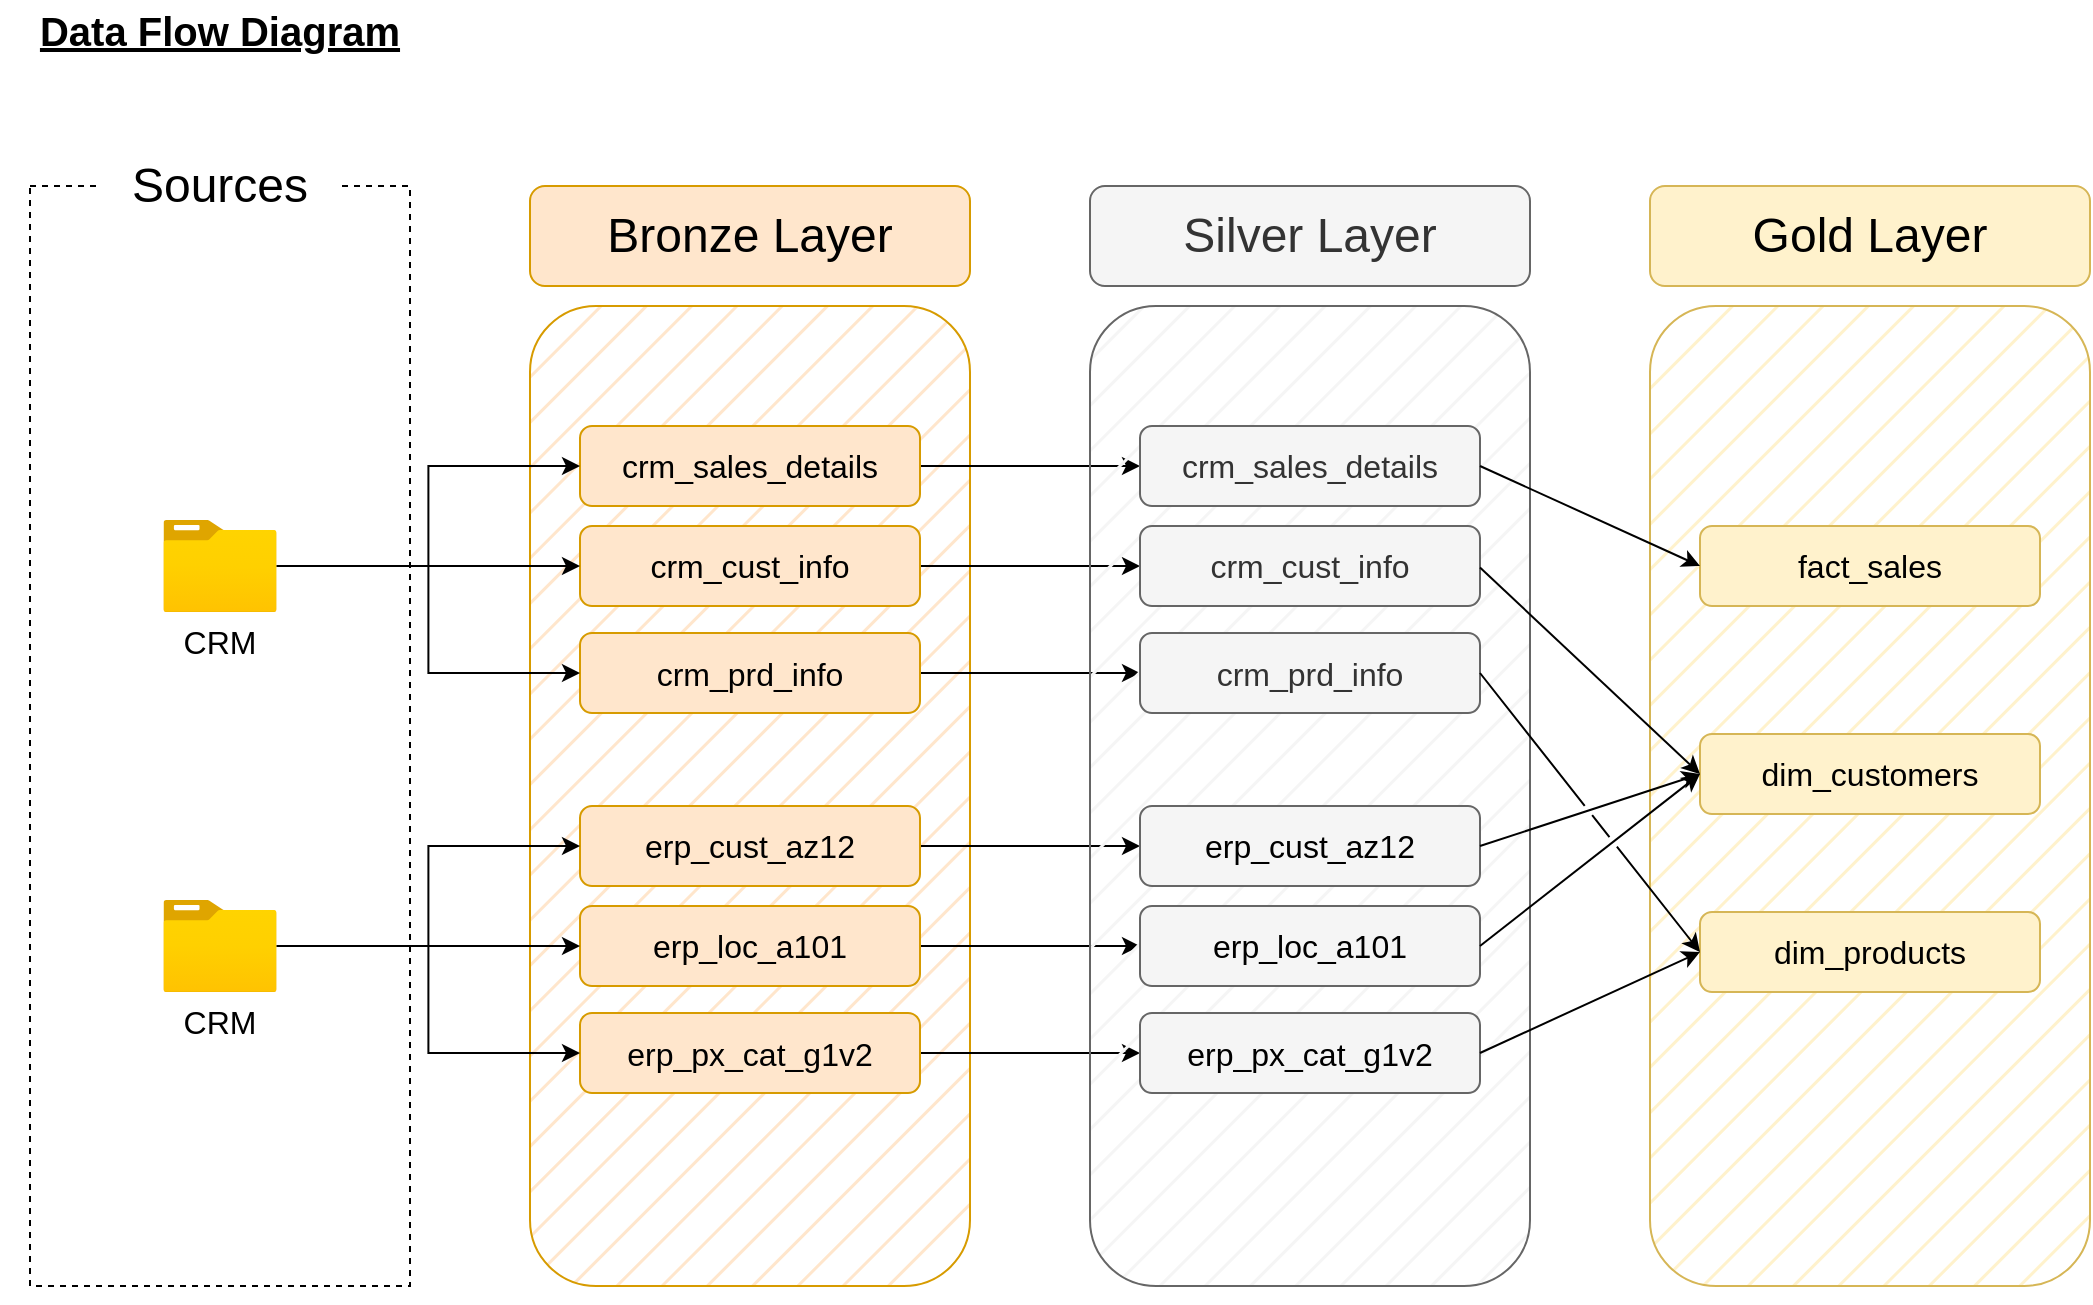 <mxfile version="26.0.9">
  <diagram id="sq3pNTD0vdpINx74vJhB" name="Page-1">
    <mxGraphModel dx="1114" dy="999" grid="1" gridSize="10" guides="1" tooltips="1" connect="1" arrows="1" fold="1" page="1" pageScale="1" pageWidth="1169" pageHeight="827" math="0" shadow="0">
      <root>
        <mxCell id="0" />
        <mxCell id="1" parent="0" />
        <mxCell id="TxJQDLYJsaL1yWCamA7V-2" value="" style="rounded=0;whiteSpace=wrap;html=1;fillStyle=hatch;dashed=1;" parent="1" vertex="1">
          <mxGeometry x="70" y="153" width="190" height="550" as="geometry" />
        </mxCell>
        <mxCell id="TxJQDLYJsaL1yWCamA7V-3" value="Sources" style="rounded=1;whiteSpace=wrap;html=1;fillStyle=auto;strokeColor=none;fontSize=24;" parent="1" vertex="1">
          <mxGeometry x="105" y="123" width="120" height="60" as="geometry" />
        </mxCell>
        <mxCell id="TxJQDLYJsaL1yWCamA7V-4" value="Bronze Layer" style="rounded=1;whiteSpace=wrap;html=1;fillColor=#ffe6cc;strokeColor=#d79b00;fontSize=24;" parent="1" vertex="1">
          <mxGeometry x="320" y="153" width="220" height="50" as="geometry" />
        </mxCell>
        <mxCell id="TxJQDLYJsaL1yWCamA7V-5" value="" style="rounded=1;whiteSpace=wrap;html=1;fillStyle=hatch;fillColor=#ffe6cc;strokeColor=#d79b00;" parent="1" vertex="1">
          <mxGeometry x="320" y="213" width="220" height="490" as="geometry" />
        </mxCell>
        <mxCell id="PGuWjC2bMHtSwCkBJZqt-11" style="edgeStyle=orthogonalEdgeStyle;rounded=0;orthogonalLoop=1;jettySize=auto;html=1;exitX=1;exitY=0.5;exitDx=0;exitDy=0;" parent="1" source="TxJQDLYJsaL1yWCamA7V-6" target="PGuWjC2bMHtSwCkBJZqt-3" edge="1">
          <mxGeometry relative="1" as="geometry" />
        </mxCell>
        <mxCell id="TxJQDLYJsaL1yWCamA7V-6" value="crm_sales_details" style="rounded=1;whiteSpace=wrap;html=1;fillColor=#ffe6cc;strokeColor=#d79b00;fontSize=16;" parent="1" vertex="1">
          <mxGeometry x="345" y="273" width="170" height="40" as="geometry" />
        </mxCell>
        <mxCell id="PGuWjC2bMHtSwCkBJZqt-12" style="edgeStyle=orthogonalEdgeStyle;rounded=0;orthogonalLoop=1;jettySize=auto;html=1;exitX=1;exitY=0.5;exitDx=0;exitDy=0;entryX=0;entryY=0.5;entryDx=0;entryDy=0;" parent="1" source="TxJQDLYJsaL1yWCamA7V-7" target="PGuWjC2bMHtSwCkBJZqt-4" edge="1">
          <mxGeometry relative="1" as="geometry" />
        </mxCell>
        <mxCell id="TxJQDLYJsaL1yWCamA7V-7" value="crm_cust_info" style="rounded=1;whiteSpace=wrap;html=1;fillColor=#ffe6cc;strokeColor=#d79b00;fontSize=16;" parent="1" vertex="1">
          <mxGeometry x="345" y="323" width="170" height="40" as="geometry" />
        </mxCell>
        <mxCell id="PGuWjC2bMHtSwCkBJZqt-13" style="edgeStyle=orthogonalEdgeStyle;rounded=0;orthogonalLoop=1;jettySize=auto;html=1;exitX=1;exitY=0.5;exitDx=0;exitDy=0;entryX=0;entryY=0.5;entryDx=0;entryDy=0;" parent="1" source="TxJQDLYJsaL1yWCamA7V-8" target="PGuWjC2bMHtSwCkBJZqt-5" edge="1">
          <mxGeometry relative="1" as="geometry" />
        </mxCell>
        <mxCell id="TxJQDLYJsaL1yWCamA7V-8" value="crm_prd_info" style="rounded=1;whiteSpace=wrap;html=1;fillColor=#ffe6cc;strokeColor=#d79b00;fontSize=16;" parent="1" vertex="1">
          <mxGeometry x="345" y="376.5" width="170" height="40" as="geometry" />
        </mxCell>
        <mxCell id="TxJQDLYJsaL1yWCamA7V-30" style="edgeStyle=orthogonalEdgeStyle;rounded=0;orthogonalLoop=1;jettySize=auto;html=1;entryX=0;entryY=0.5;entryDx=0;entryDy=0;" parent="1" source="TxJQDLYJsaL1yWCamA7V-9" target="TxJQDLYJsaL1yWCamA7V-6" edge="1">
          <mxGeometry relative="1" as="geometry" />
        </mxCell>
        <mxCell id="TxJQDLYJsaL1yWCamA7V-32" style="edgeStyle=orthogonalEdgeStyle;rounded=0;orthogonalLoop=1;jettySize=auto;html=1;entryX=0;entryY=0.5;entryDx=0;entryDy=0;" parent="1" source="TxJQDLYJsaL1yWCamA7V-9" target="TxJQDLYJsaL1yWCamA7V-7" edge="1">
          <mxGeometry relative="1" as="geometry" />
        </mxCell>
        <mxCell id="TxJQDLYJsaL1yWCamA7V-33" style="edgeStyle=orthogonalEdgeStyle;rounded=0;orthogonalLoop=1;jettySize=auto;html=1;entryX=0;entryY=0.5;entryDx=0;entryDy=0;" parent="1" source="TxJQDLYJsaL1yWCamA7V-9" target="TxJQDLYJsaL1yWCamA7V-8" edge="1">
          <mxGeometry relative="1" as="geometry" />
        </mxCell>
        <mxCell id="TxJQDLYJsaL1yWCamA7V-9" value="" style="image;aspect=fixed;html=1;points=[];align=center;fontSize=12;image=img/lib/azure2/general/Folder_Blank.svg;" parent="1" vertex="1">
          <mxGeometry x="136.66" y="320" width="56.68" height="46" as="geometry" />
        </mxCell>
        <mxCell id="TxJQDLYJsaL1yWCamA7V-10" value="CRM" style="text;html=1;align=center;verticalAlign=middle;whiteSpace=wrap;rounded=0;fontSize=16;" parent="1" vertex="1">
          <mxGeometry x="135" y="366" width="60" height="30" as="geometry" />
        </mxCell>
        <mxCell id="PGuWjC2bMHtSwCkBJZqt-14" style="edgeStyle=orthogonalEdgeStyle;rounded=0;orthogonalLoop=1;jettySize=auto;html=1;exitX=1;exitY=0.5;exitDx=0;exitDy=0;" parent="1" source="TxJQDLYJsaL1yWCamA7V-34" target="PGuWjC2bMHtSwCkBJZqt-6" edge="1">
          <mxGeometry relative="1" as="geometry" />
        </mxCell>
        <mxCell id="TxJQDLYJsaL1yWCamA7V-34" value="erp_cust_az12" style="rounded=1;whiteSpace=wrap;html=1;fillColor=#ffe6cc;strokeColor=#d79b00;fontSize=16;" parent="1" vertex="1">
          <mxGeometry x="345" y="463" width="170" height="40" as="geometry" />
        </mxCell>
        <mxCell id="PGuWjC2bMHtSwCkBJZqt-15" style="edgeStyle=orthogonalEdgeStyle;rounded=0;orthogonalLoop=1;jettySize=auto;html=1;exitX=1;exitY=0.5;exitDx=0;exitDy=0;" parent="1" source="TxJQDLYJsaL1yWCamA7V-35" target="PGuWjC2bMHtSwCkBJZqt-7" edge="1">
          <mxGeometry relative="1" as="geometry" />
        </mxCell>
        <mxCell id="TxJQDLYJsaL1yWCamA7V-35" value="erp_loc_a101" style="rounded=1;whiteSpace=wrap;html=1;fillColor=#ffe6cc;strokeColor=#d79b00;fontSize=16;" parent="1" vertex="1">
          <mxGeometry x="345" y="513" width="170" height="40" as="geometry" />
        </mxCell>
        <mxCell id="PGuWjC2bMHtSwCkBJZqt-16" style="edgeStyle=orthogonalEdgeStyle;rounded=0;orthogonalLoop=1;jettySize=auto;html=1;exitX=1;exitY=0.5;exitDx=0;exitDy=0;entryX=0;entryY=0.5;entryDx=0;entryDy=0;" parent="1" source="TxJQDLYJsaL1yWCamA7V-36" target="PGuWjC2bMHtSwCkBJZqt-8" edge="1">
          <mxGeometry relative="1" as="geometry" />
        </mxCell>
        <mxCell id="TxJQDLYJsaL1yWCamA7V-36" value="erp_px_cat_g1v2" style="rounded=1;whiteSpace=wrap;html=1;fillColor=#ffe6cc;strokeColor=#d79b00;fontSize=16;" parent="1" vertex="1">
          <mxGeometry x="345" y="566.5" width="170" height="40" as="geometry" />
        </mxCell>
        <mxCell id="TxJQDLYJsaL1yWCamA7V-37" style="edgeStyle=orthogonalEdgeStyle;rounded=0;orthogonalLoop=1;jettySize=auto;html=1;entryX=0;entryY=0.5;entryDx=0;entryDy=0;" parent="1" source="TxJQDLYJsaL1yWCamA7V-40" target="TxJQDLYJsaL1yWCamA7V-34" edge="1">
          <mxGeometry relative="1" as="geometry" />
        </mxCell>
        <mxCell id="TxJQDLYJsaL1yWCamA7V-38" style="edgeStyle=orthogonalEdgeStyle;rounded=0;orthogonalLoop=1;jettySize=auto;html=1;entryX=0;entryY=0.5;entryDx=0;entryDy=0;" parent="1" source="TxJQDLYJsaL1yWCamA7V-40" target="TxJQDLYJsaL1yWCamA7V-35" edge="1">
          <mxGeometry relative="1" as="geometry" />
        </mxCell>
        <mxCell id="TxJQDLYJsaL1yWCamA7V-39" style="edgeStyle=orthogonalEdgeStyle;rounded=0;orthogonalLoop=1;jettySize=auto;html=1;entryX=0;entryY=0.5;entryDx=0;entryDy=0;" parent="1" source="TxJQDLYJsaL1yWCamA7V-40" target="TxJQDLYJsaL1yWCamA7V-36" edge="1">
          <mxGeometry relative="1" as="geometry" />
        </mxCell>
        <mxCell id="TxJQDLYJsaL1yWCamA7V-40" value="" style="image;aspect=fixed;html=1;points=[];align=center;fontSize=12;image=img/lib/azure2/general/Folder_Blank.svg;" parent="1" vertex="1">
          <mxGeometry x="136.66" y="510" width="56.68" height="46" as="geometry" />
        </mxCell>
        <mxCell id="TxJQDLYJsaL1yWCamA7V-41" value="CRM" style="text;html=1;align=center;verticalAlign=middle;whiteSpace=wrap;rounded=0;fontSize=16;" parent="1" vertex="1">
          <mxGeometry x="135" y="556" width="60" height="30" as="geometry" />
        </mxCell>
        <mxCell id="TxJQDLYJsaL1yWCamA7V-43" style="edgeStyle=orthogonalEdgeStyle;rounded=0;orthogonalLoop=1;jettySize=auto;html=1;exitX=0.5;exitY=1;exitDx=0;exitDy=0;" parent="1" source="TxJQDLYJsaL1yWCamA7V-5" target="TxJQDLYJsaL1yWCamA7V-5" edge="1">
          <mxGeometry relative="1" as="geometry" />
        </mxCell>
        <mxCell id="TxJQDLYJsaL1yWCamA7V-44" style="edgeStyle=orthogonalEdgeStyle;rounded=0;orthogonalLoop=1;jettySize=auto;html=1;exitX=0.5;exitY=1;exitDx=0;exitDy=0;" parent="1" source="TxJQDLYJsaL1yWCamA7V-5" target="TxJQDLYJsaL1yWCamA7V-5" edge="1">
          <mxGeometry relative="1" as="geometry" />
        </mxCell>
        <mxCell id="PGuWjC2bMHtSwCkBJZqt-1" value="Silver Layer" style="rounded=1;whiteSpace=wrap;html=1;fillColor=#f5f5f5;strokeColor=#666666;fontSize=24;fontColor=#333333;" parent="1" vertex="1">
          <mxGeometry x="600" y="153" width="220" height="50" as="geometry" />
        </mxCell>
        <mxCell id="PGuWjC2bMHtSwCkBJZqt-2" value="" style="rounded=1;whiteSpace=wrap;html=1;fillStyle=hatch;fillColor=#f5f5f5;strokeColor=#666666;fontColor=#333333;" parent="1" vertex="1">
          <mxGeometry x="600" y="213" width="220" height="490" as="geometry" />
        </mxCell>
        <mxCell id="PGuWjC2bMHtSwCkBJZqt-3" value="crm_sales_details" style="rounded=1;whiteSpace=wrap;html=1;fillColor=#f5f5f5;strokeColor=#666666;fontSize=16;fontColor=#333333;" parent="1" vertex="1">
          <mxGeometry x="625" y="273" width="170" height="40" as="geometry" />
        </mxCell>
        <mxCell id="PGuWjC2bMHtSwCkBJZqt-4" value="crm_cust_info" style="rounded=1;whiteSpace=wrap;html=1;fillColor=#f5f5f5;strokeColor=#666666;fontSize=16;fontColor=#333333;" parent="1" vertex="1">
          <mxGeometry x="625" y="323" width="170" height="40" as="geometry" />
        </mxCell>
        <mxCell id="PGuWjC2bMHtSwCkBJZqt-5" value="crm_prd_info" style="rounded=1;whiteSpace=wrap;html=1;fillColor=#f5f5f5;strokeColor=#666666;fontSize=16;fontColor=#333333;" parent="1" vertex="1">
          <mxGeometry x="625" y="376.5" width="170" height="40" as="geometry" />
        </mxCell>
        <mxCell id="PGuWjC2bMHtSwCkBJZqt-6" value="&lt;span style=&quot;color: rgb(0, 0, 0);&quot;&gt;erp_cust_az12&lt;/span&gt;" style="rounded=1;whiteSpace=wrap;html=1;fillColor=#f5f5f5;strokeColor=#666666;fontSize=16;fontColor=#333333;" parent="1" vertex="1">
          <mxGeometry x="625" y="463" width="170" height="40" as="geometry" />
        </mxCell>
        <mxCell id="PGuWjC2bMHtSwCkBJZqt-7" value="&lt;span style=&quot;color: rgb(0, 0, 0);&quot;&gt;erp_loc_a101&lt;/span&gt;" style="rounded=1;whiteSpace=wrap;html=1;fillColor=#f5f5f5;strokeColor=#666666;fontSize=16;fontColor=#333333;" parent="1" vertex="1">
          <mxGeometry x="625" y="513" width="170" height="40" as="geometry" />
        </mxCell>
        <mxCell id="PGuWjC2bMHtSwCkBJZqt-8" value="&lt;span style=&quot;color: rgb(0, 0, 0);&quot;&gt;erp_px_cat_g1v2&lt;/span&gt;" style="rounded=1;whiteSpace=wrap;html=1;fillColor=#f5f5f5;strokeColor=#666666;fontSize=16;fontColor=#333333;" parent="1" vertex="1">
          <mxGeometry x="625" y="566.5" width="170" height="40" as="geometry" />
        </mxCell>
        <mxCell id="PGuWjC2bMHtSwCkBJZqt-9" style="edgeStyle=orthogonalEdgeStyle;rounded=0;orthogonalLoop=1;jettySize=auto;html=1;exitX=0.5;exitY=1;exitDx=0;exitDy=0;fillColor=#f5f5f5;strokeColor=#666666;" parent="1" source="PGuWjC2bMHtSwCkBJZqt-2" target="PGuWjC2bMHtSwCkBJZqt-2" edge="1">
          <mxGeometry relative="1" as="geometry" />
        </mxCell>
        <mxCell id="PGuWjC2bMHtSwCkBJZqt-10" style="edgeStyle=orthogonalEdgeStyle;rounded=0;orthogonalLoop=1;jettySize=auto;html=1;exitX=0.5;exitY=1;exitDx=0;exitDy=0;fillColor=#f5f5f5;strokeColor=#666666;" parent="1" source="PGuWjC2bMHtSwCkBJZqt-2" target="PGuWjC2bMHtSwCkBJZqt-2" edge="1">
          <mxGeometry relative="1" as="geometry" />
        </mxCell>
        <mxCell id="yLa7j3LIph2AXbTlKBRP-1" value="Gold Layer" style="rounded=1;whiteSpace=wrap;html=1;fillColor=#fff2cc;strokeColor=#d6b656;fontSize=24;" vertex="1" parent="1">
          <mxGeometry x="880" y="153" width="220" height="50" as="geometry" />
        </mxCell>
        <mxCell id="yLa7j3LIph2AXbTlKBRP-2" value="" style="rounded=1;whiteSpace=wrap;html=1;fillStyle=hatch;fillColor=#fff2cc;strokeColor=#d6b656;" vertex="1" parent="1">
          <mxGeometry x="880" y="213" width="220" height="490" as="geometry" />
        </mxCell>
        <mxCell id="yLa7j3LIph2AXbTlKBRP-3" value="fact_sales" style="rounded=1;whiteSpace=wrap;html=1;fillColor=#fff2cc;strokeColor=#d6b656;fontSize=16;" vertex="1" parent="1">
          <mxGeometry x="905" y="323" width="170" height="40" as="geometry" />
        </mxCell>
        <mxCell id="yLa7j3LIph2AXbTlKBRP-4" value="dim_customers" style="rounded=1;whiteSpace=wrap;html=1;fillColor=#fff2cc;strokeColor=#d6b656;fontSize=16;" vertex="1" parent="1">
          <mxGeometry x="905" y="427" width="170" height="40" as="geometry" />
        </mxCell>
        <mxCell id="yLa7j3LIph2AXbTlKBRP-5" value="dim_products" style="rounded=1;whiteSpace=wrap;html=1;fillColor=#fff2cc;strokeColor=#d6b656;fontSize=16;" vertex="1" parent="1">
          <mxGeometry x="905" y="516" width="170" height="40" as="geometry" />
        </mxCell>
        <mxCell id="yLa7j3LIph2AXbTlKBRP-9" style="edgeStyle=orthogonalEdgeStyle;rounded=0;orthogonalLoop=1;jettySize=auto;html=1;exitX=0.5;exitY=1;exitDx=0;exitDy=0;fillColor=#fff2cc;strokeColor=#d6b656;" edge="1" parent="1" source="yLa7j3LIph2AXbTlKBRP-2" target="yLa7j3LIph2AXbTlKBRP-2">
          <mxGeometry relative="1" as="geometry" />
        </mxCell>
        <mxCell id="yLa7j3LIph2AXbTlKBRP-10" style="edgeStyle=orthogonalEdgeStyle;rounded=0;orthogonalLoop=1;jettySize=auto;html=1;exitX=0.5;exitY=1;exitDx=0;exitDy=0;fillColor=#fff2cc;strokeColor=#d6b656;" edge="1" parent="1" source="yLa7j3LIph2AXbTlKBRP-2" target="yLa7j3LIph2AXbTlKBRP-2">
          <mxGeometry relative="1" as="geometry" />
        </mxCell>
        <mxCell id="yLa7j3LIph2AXbTlKBRP-12" value="" style="endArrow=classic;html=1;rounded=0;exitX=1;exitY=0.5;exitDx=0;exitDy=0;entryX=0;entryY=0.5;entryDx=0;entryDy=0;jumpStyle=gap;" edge="1" parent="1" source="PGuWjC2bMHtSwCkBJZqt-3" target="yLa7j3LIph2AXbTlKBRP-3">
          <mxGeometry width="50" height="50" relative="1" as="geometry">
            <mxPoint x="830" y="396" as="sourcePoint" />
            <mxPoint x="880" y="346" as="targetPoint" />
          </mxGeometry>
        </mxCell>
        <mxCell id="yLa7j3LIph2AXbTlKBRP-13" value="" style="endArrow=classic;html=1;rounded=0;exitX=1;exitY=0.5;exitDx=0;exitDy=0;entryX=0;entryY=0.5;entryDx=0;entryDy=0;jumpStyle=gap;" edge="1" parent="1" target="yLa7j3LIph2AXbTlKBRP-4">
          <mxGeometry width="50" height="50" relative="1" as="geometry">
            <mxPoint x="795" y="343.75" as="sourcePoint" />
            <mxPoint x="905" y="449.25" as="targetPoint" />
          </mxGeometry>
        </mxCell>
        <mxCell id="yLa7j3LIph2AXbTlKBRP-15" value="" style="endArrow=classic;html=1;rounded=0;exitX=1;exitY=0.5;exitDx=0;exitDy=0;entryX=0;entryY=0.5;entryDx=0;entryDy=0;jumpStyle=gap;" edge="1" parent="1" source="PGuWjC2bMHtSwCkBJZqt-7" target="yLa7j3LIph2AXbTlKBRP-4">
          <mxGeometry width="50" height="50" relative="1" as="geometry">
            <mxPoint x="830" y="520.5" as="sourcePoint" />
            <mxPoint x="880" y="470.5" as="targetPoint" />
          </mxGeometry>
        </mxCell>
        <mxCell id="yLa7j3LIph2AXbTlKBRP-16" value="" style="endArrow=classic;html=1;rounded=0;exitX=1;exitY=0.5;exitDx=0;exitDy=0;entryX=0;entryY=0.5;entryDx=0;entryDy=0;jumpStyle=gap;" edge="1" parent="1" source="PGuWjC2bMHtSwCkBJZqt-6" target="yLa7j3LIph2AXbTlKBRP-4">
          <mxGeometry width="50" height="50" relative="1" as="geometry">
            <mxPoint x="830" y="583" as="sourcePoint" />
            <mxPoint x="870" y="520.5" as="targetPoint" />
          </mxGeometry>
        </mxCell>
        <mxCell id="yLa7j3LIph2AXbTlKBRP-17" value="" style="endArrow=classic;html=1;rounded=0;exitX=1;exitY=0.5;exitDx=0;exitDy=0;entryX=0;entryY=0.5;entryDx=0;entryDy=0;jumpStyle=gap;" edge="1" parent="1" source="PGuWjC2bMHtSwCkBJZqt-8" target="yLa7j3LIph2AXbTlKBRP-5">
          <mxGeometry width="50" height="50" relative="1" as="geometry">
            <mxPoint x="840" y="596" as="sourcePoint" />
            <mxPoint x="890" y="546" as="targetPoint" />
          </mxGeometry>
        </mxCell>
        <mxCell id="yLa7j3LIph2AXbTlKBRP-18" value="" style="endArrow=classic;html=1;rounded=0;exitX=1;exitY=0.5;exitDx=0;exitDy=0;entryX=0;entryY=0.5;entryDx=0;entryDy=0;jumpStyle=gap;" edge="1" parent="1" source="PGuWjC2bMHtSwCkBJZqt-5" target="yLa7j3LIph2AXbTlKBRP-5">
          <mxGeometry width="50" height="50" relative="1" as="geometry">
            <mxPoint x="870" y="623" as="sourcePoint" />
            <mxPoint x="920" y="573" as="targetPoint" />
          </mxGeometry>
        </mxCell>
        <mxCell id="yLa7j3LIph2AXbTlKBRP-19" value="Data Flow Diagram" style="text;html=1;align=center;verticalAlign=middle;whiteSpace=wrap;rounded=0;fontSize=20;fontStyle=5" vertex="1" parent="1">
          <mxGeometry x="55" y="60" width="220" height="30" as="geometry" />
        </mxCell>
      </root>
    </mxGraphModel>
  </diagram>
</mxfile>
